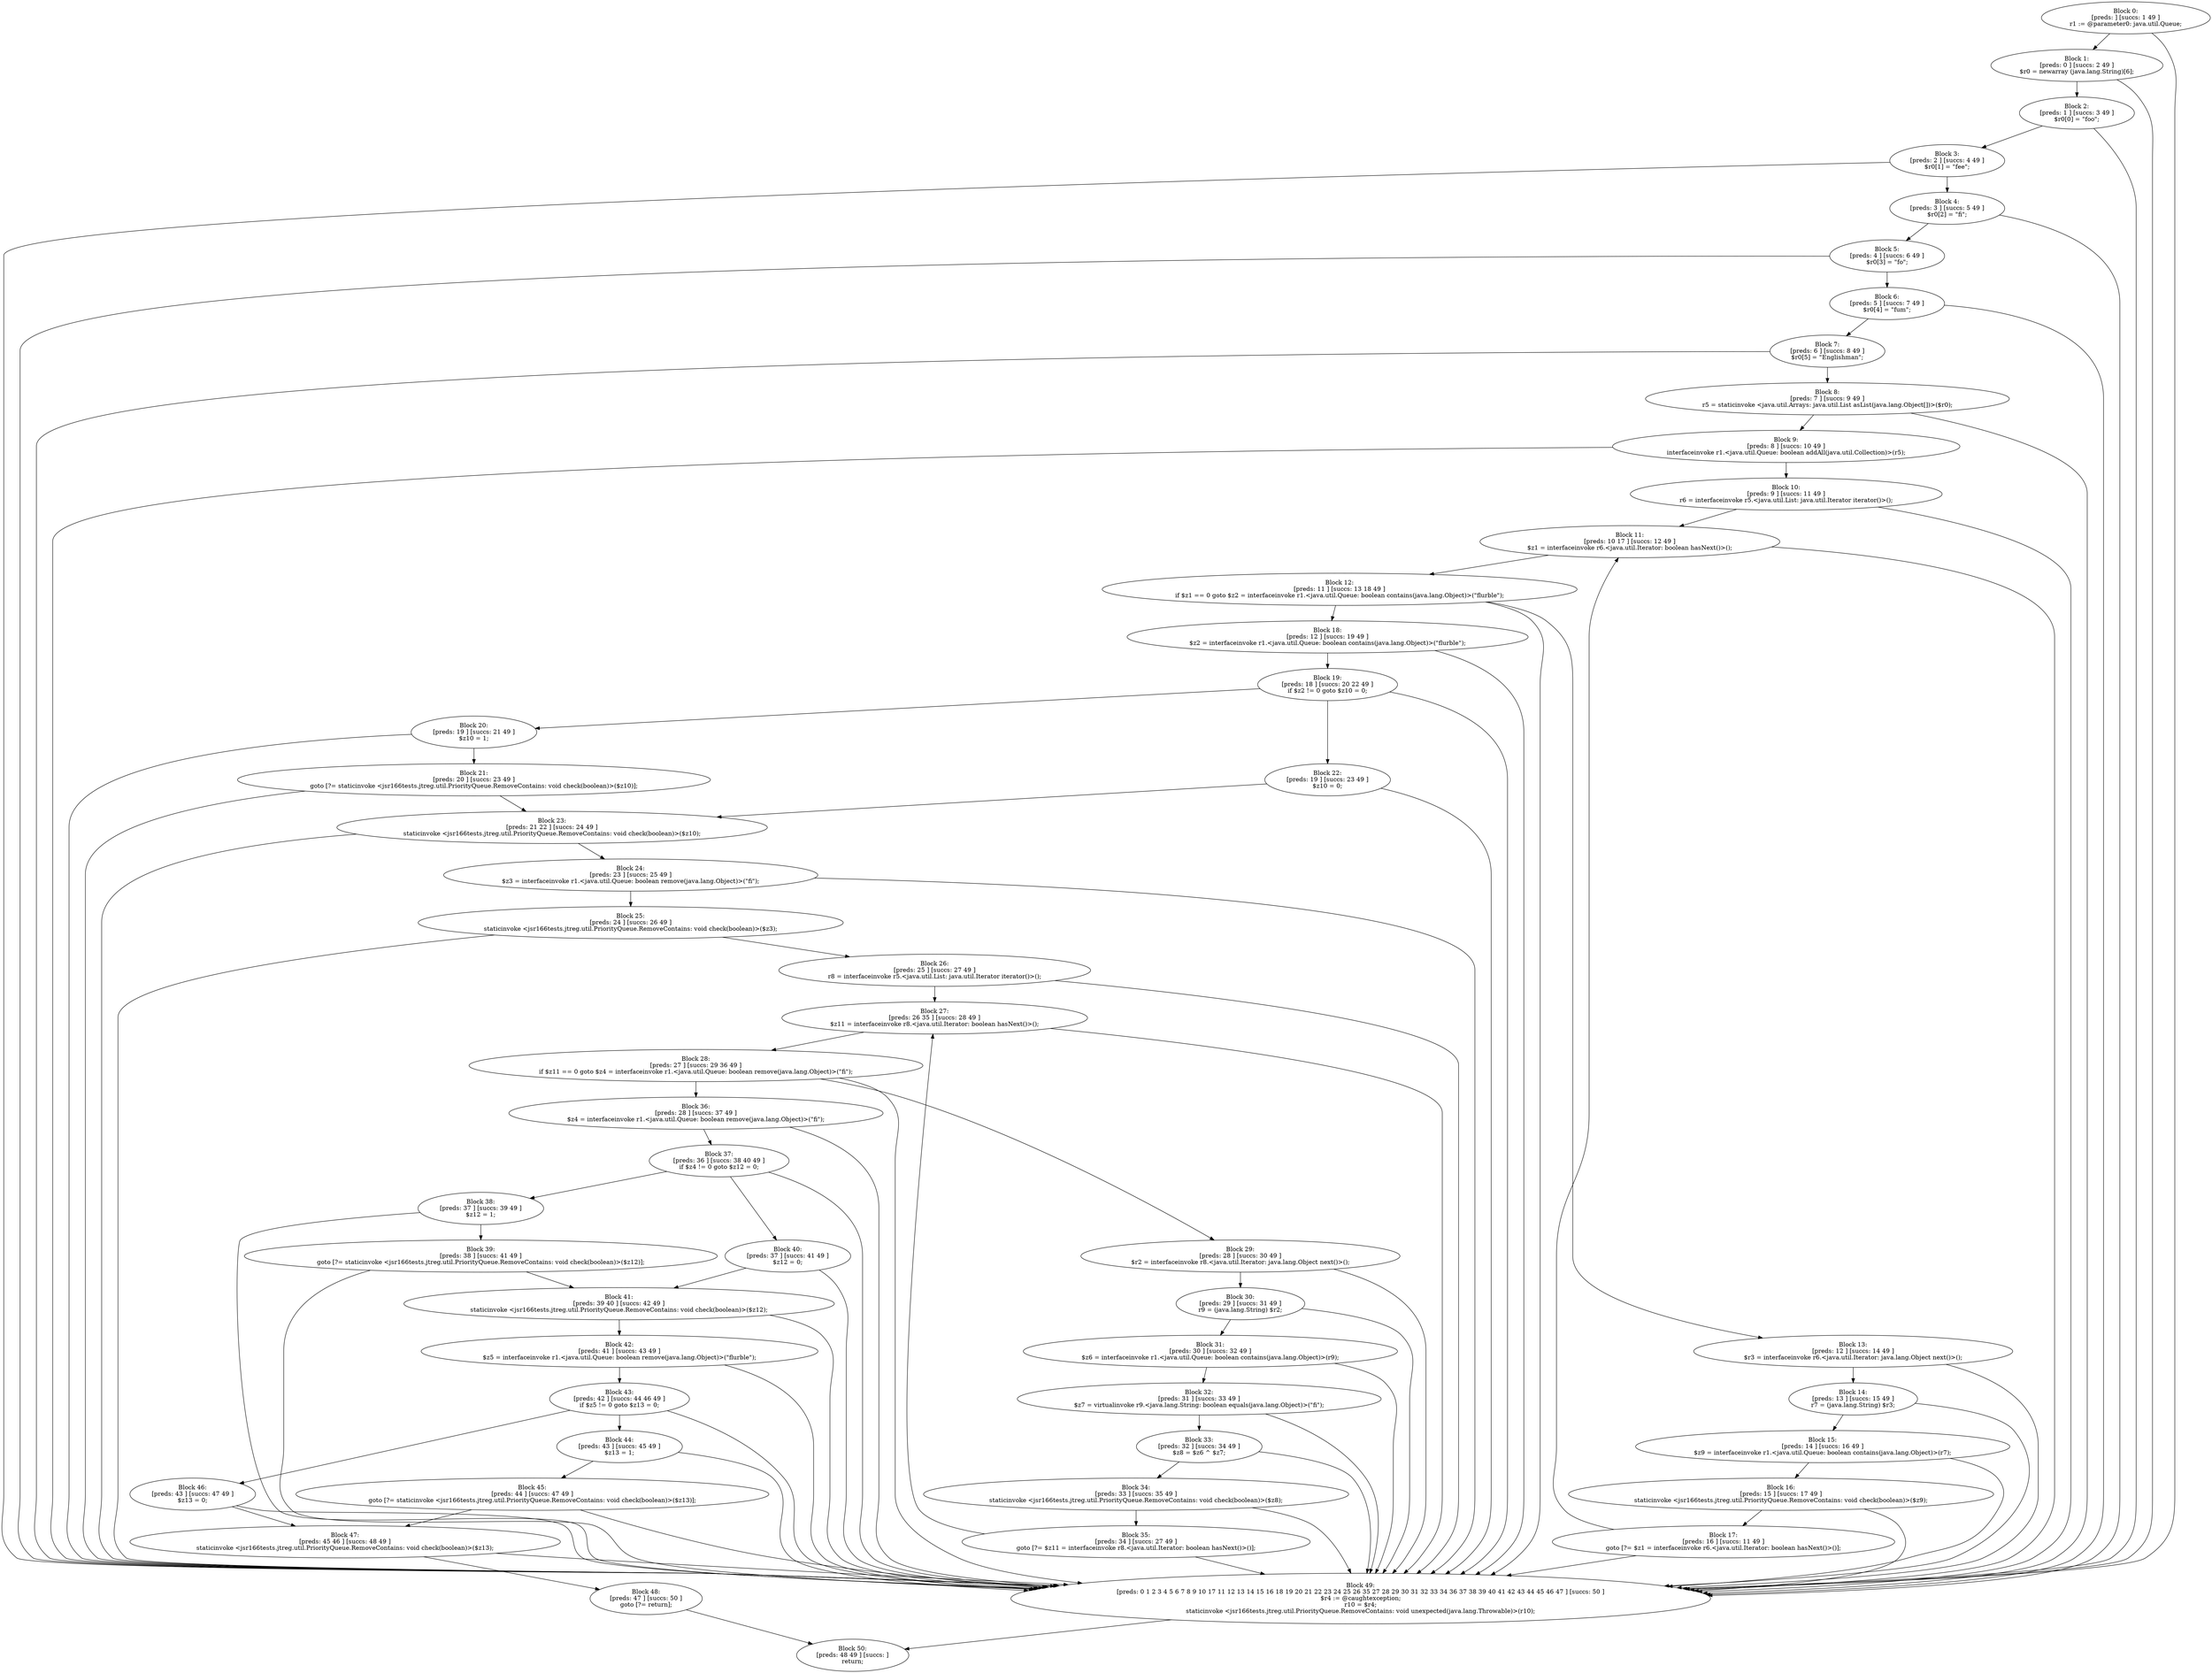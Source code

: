 digraph "unitGraph" {
    "Block 0:
[preds: ] [succs: 1 49 ]
r1 := @parameter0: java.util.Queue;
"
    "Block 1:
[preds: 0 ] [succs: 2 49 ]
$r0 = newarray (java.lang.String)[6];
"
    "Block 2:
[preds: 1 ] [succs: 3 49 ]
$r0[0] = \"foo\";
"
    "Block 3:
[preds: 2 ] [succs: 4 49 ]
$r0[1] = \"fee\";
"
    "Block 4:
[preds: 3 ] [succs: 5 49 ]
$r0[2] = \"fi\";
"
    "Block 5:
[preds: 4 ] [succs: 6 49 ]
$r0[3] = \"fo\";
"
    "Block 6:
[preds: 5 ] [succs: 7 49 ]
$r0[4] = \"fum\";
"
    "Block 7:
[preds: 6 ] [succs: 8 49 ]
$r0[5] = \"Englishman\";
"
    "Block 8:
[preds: 7 ] [succs: 9 49 ]
r5 = staticinvoke <java.util.Arrays: java.util.List asList(java.lang.Object[])>($r0);
"
    "Block 9:
[preds: 8 ] [succs: 10 49 ]
interfaceinvoke r1.<java.util.Queue: boolean addAll(java.util.Collection)>(r5);
"
    "Block 10:
[preds: 9 ] [succs: 11 49 ]
r6 = interfaceinvoke r5.<java.util.List: java.util.Iterator iterator()>();
"
    "Block 11:
[preds: 10 17 ] [succs: 12 49 ]
$z1 = interfaceinvoke r6.<java.util.Iterator: boolean hasNext()>();
"
    "Block 12:
[preds: 11 ] [succs: 13 18 49 ]
if $z1 == 0 goto $z2 = interfaceinvoke r1.<java.util.Queue: boolean contains(java.lang.Object)>(\"flurble\");
"
    "Block 13:
[preds: 12 ] [succs: 14 49 ]
$r3 = interfaceinvoke r6.<java.util.Iterator: java.lang.Object next()>();
"
    "Block 14:
[preds: 13 ] [succs: 15 49 ]
r7 = (java.lang.String) $r3;
"
    "Block 15:
[preds: 14 ] [succs: 16 49 ]
$z9 = interfaceinvoke r1.<java.util.Queue: boolean contains(java.lang.Object)>(r7);
"
    "Block 16:
[preds: 15 ] [succs: 17 49 ]
staticinvoke <jsr166tests.jtreg.util.PriorityQueue.RemoveContains: void check(boolean)>($z9);
"
    "Block 17:
[preds: 16 ] [succs: 11 49 ]
goto [?= $z1 = interfaceinvoke r6.<java.util.Iterator: boolean hasNext()>()];
"
    "Block 18:
[preds: 12 ] [succs: 19 49 ]
$z2 = interfaceinvoke r1.<java.util.Queue: boolean contains(java.lang.Object)>(\"flurble\");
"
    "Block 19:
[preds: 18 ] [succs: 20 22 49 ]
if $z2 != 0 goto $z10 = 0;
"
    "Block 20:
[preds: 19 ] [succs: 21 49 ]
$z10 = 1;
"
    "Block 21:
[preds: 20 ] [succs: 23 49 ]
goto [?= staticinvoke <jsr166tests.jtreg.util.PriorityQueue.RemoveContains: void check(boolean)>($z10)];
"
    "Block 22:
[preds: 19 ] [succs: 23 49 ]
$z10 = 0;
"
    "Block 23:
[preds: 21 22 ] [succs: 24 49 ]
staticinvoke <jsr166tests.jtreg.util.PriorityQueue.RemoveContains: void check(boolean)>($z10);
"
    "Block 24:
[preds: 23 ] [succs: 25 49 ]
$z3 = interfaceinvoke r1.<java.util.Queue: boolean remove(java.lang.Object)>(\"fi\");
"
    "Block 25:
[preds: 24 ] [succs: 26 49 ]
staticinvoke <jsr166tests.jtreg.util.PriorityQueue.RemoveContains: void check(boolean)>($z3);
"
    "Block 26:
[preds: 25 ] [succs: 27 49 ]
r8 = interfaceinvoke r5.<java.util.List: java.util.Iterator iterator()>();
"
    "Block 27:
[preds: 26 35 ] [succs: 28 49 ]
$z11 = interfaceinvoke r8.<java.util.Iterator: boolean hasNext()>();
"
    "Block 28:
[preds: 27 ] [succs: 29 36 49 ]
if $z11 == 0 goto $z4 = interfaceinvoke r1.<java.util.Queue: boolean remove(java.lang.Object)>(\"fi\");
"
    "Block 29:
[preds: 28 ] [succs: 30 49 ]
$r2 = interfaceinvoke r8.<java.util.Iterator: java.lang.Object next()>();
"
    "Block 30:
[preds: 29 ] [succs: 31 49 ]
r9 = (java.lang.String) $r2;
"
    "Block 31:
[preds: 30 ] [succs: 32 49 ]
$z6 = interfaceinvoke r1.<java.util.Queue: boolean contains(java.lang.Object)>(r9);
"
    "Block 32:
[preds: 31 ] [succs: 33 49 ]
$z7 = virtualinvoke r9.<java.lang.String: boolean equals(java.lang.Object)>(\"fi\");
"
    "Block 33:
[preds: 32 ] [succs: 34 49 ]
$z8 = $z6 ^ $z7;
"
    "Block 34:
[preds: 33 ] [succs: 35 49 ]
staticinvoke <jsr166tests.jtreg.util.PriorityQueue.RemoveContains: void check(boolean)>($z8);
"
    "Block 35:
[preds: 34 ] [succs: 27 49 ]
goto [?= $z11 = interfaceinvoke r8.<java.util.Iterator: boolean hasNext()>()];
"
    "Block 36:
[preds: 28 ] [succs: 37 49 ]
$z4 = interfaceinvoke r1.<java.util.Queue: boolean remove(java.lang.Object)>(\"fi\");
"
    "Block 37:
[preds: 36 ] [succs: 38 40 49 ]
if $z4 != 0 goto $z12 = 0;
"
    "Block 38:
[preds: 37 ] [succs: 39 49 ]
$z12 = 1;
"
    "Block 39:
[preds: 38 ] [succs: 41 49 ]
goto [?= staticinvoke <jsr166tests.jtreg.util.PriorityQueue.RemoveContains: void check(boolean)>($z12)];
"
    "Block 40:
[preds: 37 ] [succs: 41 49 ]
$z12 = 0;
"
    "Block 41:
[preds: 39 40 ] [succs: 42 49 ]
staticinvoke <jsr166tests.jtreg.util.PriorityQueue.RemoveContains: void check(boolean)>($z12);
"
    "Block 42:
[preds: 41 ] [succs: 43 49 ]
$z5 = interfaceinvoke r1.<java.util.Queue: boolean remove(java.lang.Object)>(\"flurble\");
"
    "Block 43:
[preds: 42 ] [succs: 44 46 49 ]
if $z5 != 0 goto $z13 = 0;
"
    "Block 44:
[preds: 43 ] [succs: 45 49 ]
$z13 = 1;
"
    "Block 45:
[preds: 44 ] [succs: 47 49 ]
goto [?= staticinvoke <jsr166tests.jtreg.util.PriorityQueue.RemoveContains: void check(boolean)>($z13)];
"
    "Block 46:
[preds: 43 ] [succs: 47 49 ]
$z13 = 0;
"
    "Block 47:
[preds: 45 46 ] [succs: 48 49 ]
staticinvoke <jsr166tests.jtreg.util.PriorityQueue.RemoveContains: void check(boolean)>($z13);
"
    "Block 48:
[preds: 47 ] [succs: 50 ]
goto [?= return];
"
    "Block 49:
[preds: 0 1 2 3 4 5 6 7 8 9 10 17 11 12 13 14 15 16 18 19 20 21 22 23 24 25 26 35 27 28 29 30 31 32 33 34 36 37 38 39 40 41 42 43 44 45 46 47 ] [succs: 50 ]
$r4 := @caughtexception;
r10 = $r4;
staticinvoke <jsr166tests.jtreg.util.PriorityQueue.RemoveContains: void unexpected(java.lang.Throwable)>(r10);
"
    "Block 50:
[preds: 48 49 ] [succs: ]
return;
"
    "Block 0:
[preds: ] [succs: 1 49 ]
r1 := @parameter0: java.util.Queue;
"->"Block 1:
[preds: 0 ] [succs: 2 49 ]
$r0 = newarray (java.lang.String)[6];
";
    "Block 0:
[preds: ] [succs: 1 49 ]
r1 := @parameter0: java.util.Queue;
"->"Block 49:
[preds: 0 1 2 3 4 5 6 7 8 9 10 17 11 12 13 14 15 16 18 19 20 21 22 23 24 25 26 35 27 28 29 30 31 32 33 34 36 37 38 39 40 41 42 43 44 45 46 47 ] [succs: 50 ]
$r4 := @caughtexception;
r10 = $r4;
staticinvoke <jsr166tests.jtreg.util.PriorityQueue.RemoveContains: void unexpected(java.lang.Throwable)>(r10);
";
    "Block 1:
[preds: 0 ] [succs: 2 49 ]
$r0 = newarray (java.lang.String)[6];
"->"Block 2:
[preds: 1 ] [succs: 3 49 ]
$r0[0] = \"foo\";
";
    "Block 1:
[preds: 0 ] [succs: 2 49 ]
$r0 = newarray (java.lang.String)[6];
"->"Block 49:
[preds: 0 1 2 3 4 5 6 7 8 9 10 17 11 12 13 14 15 16 18 19 20 21 22 23 24 25 26 35 27 28 29 30 31 32 33 34 36 37 38 39 40 41 42 43 44 45 46 47 ] [succs: 50 ]
$r4 := @caughtexception;
r10 = $r4;
staticinvoke <jsr166tests.jtreg.util.PriorityQueue.RemoveContains: void unexpected(java.lang.Throwable)>(r10);
";
    "Block 2:
[preds: 1 ] [succs: 3 49 ]
$r0[0] = \"foo\";
"->"Block 3:
[preds: 2 ] [succs: 4 49 ]
$r0[1] = \"fee\";
";
    "Block 2:
[preds: 1 ] [succs: 3 49 ]
$r0[0] = \"foo\";
"->"Block 49:
[preds: 0 1 2 3 4 5 6 7 8 9 10 17 11 12 13 14 15 16 18 19 20 21 22 23 24 25 26 35 27 28 29 30 31 32 33 34 36 37 38 39 40 41 42 43 44 45 46 47 ] [succs: 50 ]
$r4 := @caughtexception;
r10 = $r4;
staticinvoke <jsr166tests.jtreg.util.PriorityQueue.RemoveContains: void unexpected(java.lang.Throwable)>(r10);
";
    "Block 3:
[preds: 2 ] [succs: 4 49 ]
$r0[1] = \"fee\";
"->"Block 4:
[preds: 3 ] [succs: 5 49 ]
$r0[2] = \"fi\";
";
    "Block 3:
[preds: 2 ] [succs: 4 49 ]
$r0[1] = \"fee\";
"->"Block 49:
[preds: 0 1 2 3 4 5 6 7 8 9 10 17 11 12 13 14 15 16 18 19 20 21 22 23 24 25 26 35 27 28 29 30 31 32 33 34 36 37 38 39 40 41 42 43 44 45 46 47 ] [succs: 50 ]
$r4 := @caughtexception;
r10 = $r4;
staticinvoke <jsr166tests.jtreg.util.PriorityQueue.RemoveContains: void unexpected(java.lang.Throwable)>(r10);
";
    "Block 4:
[preds: 3 ] [succs: 5 49 ]
$r0[2] = \"fi\";
"->"Block 5:
[preds: 4 ] [succs: 6 49 ]
$r0[3] = \"fo\";
";
    "Block 4:
[preds: 3 ] [succs: 5 49 ]
$r0[2] = \"fi\";
"->"Block 49:
[preds: 0 1 2 3 4 5 6 7 8 9 10 17 11 12 13 14 15 16 18 19 20 21 22 23 24 25 26 35 27 28 29 30 31 32 33 34 36 37 38 39 40 41 42 43 44 45 46 47 ] [succs: 50 ]
$r4 := @caughtexception;
r10 = $r4;
staticinvoke <jsr166tests.jtreg.util.PriorityQueue.RemoveContains: void unexpected(java.lang.Throwable)>(r10);
";
    "Block 5:
[preds: 4 ] [succs: 6 49 ]
$r0[3] = \"fo\";
"->"Block 6:
[preds: 5 ] [succs: 7 49 ]
$r0[4] = \"fum\";
";
    "Block 5:
[preds: 4 ] [succs: 6 49 ]
$r0[3] = \"fo\";
"->"Block 49:
[preds: 0 1 2 3 4 5 6 7 8 9 10 17 11 12 13 14 15 16 18 19 20 21 22 23 24 25 26 35 27 28 29 30 31 32 33 34 36 37 38 39 40 41 42 43 44 45 46 47 ] [succs: 50 ]
$r4 := @caughtexception;
r10 = $r4;
staticinvoke <jsr166tests.jtreg.util.PriorityQueue.RemoveContains: void unexpected(java.lang.Throwable)>(r10);
";
    "Block 6:
[preds: 5 ] [succs: 7 49 ]
$r0[4] = \"fum\";
"->"Block 7:
[preds: 6 ] [succs: 8 49 ]
$r0[5] = \"Englishman\";
";
    "Block 6:
[preds: 5 ] [succs: 7 49 ]
$r0[4] = \"fum\";
"->"Block 49:
[preds: 0 1 2 3 4 5 6 7 8 9 10 17 11 12 13 14 15 16 18 19 20 21 22 23 24 25 26 35 27 28 29 30 31 32 33 34 36 37 38 39 40 41 42 43 44 45 46 47 ] [succs: 50 ]
$r4 := @caughtexception;
r10 = $r4;
staticinvoke <jsr166tests.jtreg.util.PriorityQueue.RemoveContains: void unexpected(java.lang.Throwable)>(r10);
";
    "Block 7:
[preds: 6 ] [succs: 8 49 ]
$r0[5] = \"Englishman\";
"->"Block 8:
[preds: 7 ] [succs: 9 49 ]
r5 = staticinvoke <java.util.Arrays: java.util.List asList(java.lang.Object[])>($r0);
";
    "Block 7:
[preds: 6 ] [succs: 8 49 ]
$r0[5] = \"Englishman\";
"->"Block 49:
[preds: 0 1 2 3 4 5 6 7 8 9 10 17 11 12 13 14 15 16 18 19 20 21 22 23 24 25 26 35 27 28 29 30 31 32 33 34 36 37 38 39 40 41 42 43 44 45 46 47 ] [succs: 50 ]
$r4 := @caughtexception;
r10 = $r4;
staticinvoke <jsr166tests.jtreg.util.PriorityQueue.RemoveContains: void unexpected(java.lang.Throwable)>(r10);
";
    "Block 8:
[preds: 7 ] [succs: 9 49 ]
r5 = staticinvoke <java.util.Arrays: java.util.List asList(java.lang.Object[])>($r0);
"->"Block 9:
[preds: 8 ] [succs: 10 49 ]
interfaceinvoke r1.<java.util.Queue: boolean addAll(java.util.Collection)>(r5);
";
    "Block 8:
[preds: 7 ] [succs: 9 49 ]
r5 = staticinvoke <java.util.Arrays: java.util.List asList(java.lang.Object[])>($r0);
"->"Block 49:
[preds: 0 1 2 3 4 5 6 7 8 9 10 17 11 12 13 14 15 16 18 19 20 21 22 23 24 25 26 35 27 28 29 30 31 32 33 34 36 37 38 39 40 41 42 43 44 45 46 47 ] [succs: 50 ]
$r4 := @caughtexception;
r10 = $r4;
staticinvoke <jsr166tests.jtreg.util.PriorityQueue.RemoveContains: void unexpected(java.lang.Throwable)>(r10);
";
    "Block 9:
[preds: 8 ] [succs: 10 49 ]
interfaceinvoke r1.<java.util.Queue: boolean addAll(java.util.Collection)>(r5);
"->"Block 10:
[preds: 9 ] [succs: 11 49 ]
r6 = interfaceinvoke r5.<java.util.List: java.util.Iterator iterator()>();
";
    "Block 9:
[preds: 8 ] [succs: 10 49 ]
interfaceinvoke r1.<java.util.Queue: boolean addAll(java.util.Collection)>(r5);
"->"Block 49:
[preds: 0 1 2 3 4 5 6 7 8 9 10 17 11 12 13 14 15 16 18 19 20 21 22 23 24 25 26 35 27 28 29 30 31 32 33 34 36 37 38 39 40 41 42 43 44 45 46 47 ] [succs: 50 ]
$r4 := @caughtexception;
r10 = $r4;
staticinvoke <jsr166tests.jtreg.util.PriorityQueue.RemoveContains: void unexpected(java.lang.Throwable)>(r10);
";
    "Block 10:
[preds: 9 ] [succs: 11 49 ]
r6 = interfaceinvoke r5.<java.util.List: java.util.Iterator iterator()>();
"->"Block 11:
[preds: 10 17 ] [succs: 12 49 ]
$z1 = interfaceinvoke r6.<java.util.Iterator: boolean hasNext()>();
";
    "Block 10:
[preds: 9 ] [succs: 11 49 ]
r6 = interfaceinvoke r5.<java.util.List: java.util.Iterator iterator()>();
"->"Block 49:
[preds: 0 1 2 3 4 5 6 7 8 9 10 17 11 12 13 14 15 16 18 19 20 21 22 23 24 25 26 35 27 28 29 30 31 32 33 34 36 37 38 39 40 41 42 43 44 45 46 47 ] [succs: 50 ]
$r4 := @caughtexception;
r10 = $r4;
staticinvoke <jsr166tests.jtreg.util.PriorityQueue.RemoveContains: void unexpected(java.lang.Throwable)>(r10);
";
    "Block 11:
[preds: 10 17 ] [succs: 12 49 ]
$z1 = interfaceinvoke r6.<java.util.Iterator: boolean hasNext()>();
"->"Block 12:
[preds: 11 ] [succs: 13 18 49 ]
if $z1 == 0 goto $z2 = interfaceinvoke r1.<java.util.Queue: boolean contains(java.lang.Object)>(\"flurble\");
";
    "Block 11:
[preds: 10 17 ] [succs: 12 49 ]
$z1 = interfaceinvoke r6.<java.util.Iterator: boolean hasNext()>();
"->"Block 49:
[preds: 0 1 2 3 4 5 6 7 8 9 10 17 11 12 13 14 15 16 18 19 20 21 22 23 24 25 26 35 27 28 29 30 31 32 33 34 36 37 38 39 40 41 42 43 44 45 46 47 ] [succs: 50 ]
$r4 := @caughtexception;
r10 = $r4;
staticinvoke <jsr166tests.jtreg.util.PriorityQueue.RemoveContains: void unexpected(java.lang.Throwable)>(r10);
";
    "Block 12:
[preds: 11 ] [succs: 13 18 49 ]
if $z1 == 0 goto $z2 = interfaceinvoke r1.<java.util.Queue: boolean contains(java.lang.Object)>(\"flurble\");
"->"Block 13:
[preds: 12 ] [succs: 14 49 ]
$r3 = interfaceinvoke r6.<java.util.Iterator: java.lang.Object next()>();
";
    "Block 12:
[preds: 11 ] [succs: 13 18 49 ]
if $z1 == 0 goto $z2 = interfaceinvoke r1.<java.util.Queue: boolean contains(java.lang.Object)>(\"flurble\");
"->"Block 18:
[preds: 12 ] [succs: 19 49 ]
$z2 = interfaceinvoke r1.<java.util.Queue: boolean contains(java.lang.Object)>(\"flurble\");
";
    "Block 12:
[preds: 11 ] [succs: 13 18 49 ]
if $z1 == 0 goto $z2 = interfaceinvoke r1.<java.util.Queue: boolean contains(java.lang.Object)>(\"flurble\");
"->"Block 49:
[preds: 0 1 2 3 4 5 6 7 8 9 10 17 11 12 13 14 15 16 18 19 20 21 22 23 24 25 26 35 27 28 29 30 31 32 33 34 36 37 38 39 40 41 42 43 44 45 46 47 ] [succs: 50 ]
$r4 := @caughtexception;
r10 = $r4;
staticinvoke <jsr166tests.jtreg.util.PriorityQueue.RemoveContains: void unexpected(java.lang.Throwable)>(r10);
";
    "Block 13:
[preds: 12 ] [succs: 14 49 ]
$r3 = interfaceinvoke r6.<java.util.Iterator: java.lang.Object next()>();
"->"Block 14:
[preds: 13 ] [succs: 15 49 ]
r7 = (java.lang.String) $r3;
";
    "Block 13:
[preds: 12 ] [succs: 14 49 ]
$r3 = interfaceinvoke r6.<java.util.Iterator: java.lang.Object next()>();
"->"Block 49:
[preds: 0 1 2 3 4 5 6 7 8 9 10 17 11 12 13 14 15 16 18 19 20 21 22 23 24 25 26 35 27 28 29 30 31 32 33 34 36 37 38 39 40 41 42 43 44 45 46 47 ] [succs: 50 ]
$r4 := @caughtexception;
r10 = $r4;
staticinvoke <jsr166tests.jtreg.util.PriorityQueue.RemoveContains: void unexpected(java.lang.Throwable)>(r10);
";
    "Block 14:
[preds: 13 ] [succs: 15 49 ]
r7 = (java.lang.String) $r3;
"->"Block 15:
[preds: 14 ] [succs: 16 49 ]
$z9 = interfaceinvoke r1.<java.util.Queue: boolean contains(java.lang.Object)>(r7);
";
    "Block 14:
[preds: 13 ] [succs: 15 49 ]
r7 = (java.lang.String) $r3;
"->"Block 49:
[preds: 0 1 2 3 4 5 6 7 8 9 10 17 11 12 13 14 15 16 18 19 20 21 22 23 24 25 26 35 27 28 29 30 31 32 33 34 36 37 38 39 40 41 42 43 44 45 46 47 ] [succs: 50 ]
$r4 := @caughtexception;
r10 = $r4;
staticinvoke <jsr166tests.jtreg.util.PriorityQueue.RemoveContains: void unexpected(java.lang.Throwable)>(r10);
";
    "Block 15:
[preds: 14 ] [succs: 16 49 ]
$z9 = interfaceinvoke r1.<java.util.Queue: boolean contains(java.lang.Object)>(r7);
"->"Block 16:
[preds: 15 ] [succs: 17 49 ]
staticinvoke <jsr166tests.jtreg.util.PriorityQueue.RemoveContains: void check(boolean)>($z9);
";
    "Block 15:
[preds: 14 ] [succs: 16 49 ]
$z9 = interfaceinvoke r1.<java.util.Queue: boolean contains(java.lang.Object)>(r7);
"->"Block 49:
[preds: 0 1 2 3 4 5 6 7 8 9 10 17 11 12 13 14 15 16 18 19 20 21 22 23 24 25 26 35 27 28 29 30 31 32 33 34 36 37 38 39 40 41 42 43 44 45 46 47 ] [succs: 50 ]
$r4 := @caughtexception;
r10 = $r4;
staticinvoke <jsr166tests.jtreg.util.PriorityQueue.RemoveContains: void unexpected(java.lang.Throwable)>(r10);
";
    "Block 16:
[preds: 15 ] [succs: 17 49 ]
staticinvoke <jsr166tests.jtreg.util.PriorityQueue.RemoveContains: void check(boolean)>($z9);
"->"Block 17:
[preds: 16 ] [succs: 11 49 ]
goto [?= $z1 = interfaceinvoke r6.<java.util.Iterator: boolean hasNext()>()];
";
    "Block 16:
[preds: 15 ] [succs: 17 49 ]
staticinvoke <jsr166tests.jtreg.util.PriorityQueue.RemoveContains: void check(boolean)>($z9);
"->"Block 49:
[preds: 0 1 2 3 4 5 6 7 8 9 10 17 11 12 13 14 15 16 18 19 20 21 22 23 24 25 26 35 27 28 29 30 31 32 33 34 36 37 38 39 40 41 42 43 44 45 46 47 ] [succs: 50 ]
$r4 := @caughtexception;
r10 = $r4;
staticinvoke <jsr166tests.jtreg.util.PriorityQueue.RemoveContains: void unexpected(java.lang.Throwable)>(r10);
";
    "Block 17:
[preds: 16 ] [succs: 11 49 ]
goto [?= $z1 = interfaceinvoke r6.<java.util.Iterator: boolean hasNext()>()];
"->"Block 11:
[preds: 10 17 ] [succs: 12 49 ]
$z1 = interfaceinvoke r6.<java.util.Iterator: boolean hasNext()>();
";
    "Block 17:
[preds: 16 ] [succs: 11 49 ]
goto [?= $z1 = interfaceinvoke r6.<java.util.Iterator: boolean hasNext()>()];
"->"Block 49:
[preds: 0 1 2 3 4 5 6 7 8 9 10 17 11 12 13 14 15 16 18 19 20 21 22 23 24 25 26 35 27 28 29 30 31 32 33 34 36 37 38 39 40 41 42 43 44 45 46 47 ] [succs: 50 ]
$r4 := @caughtexception;
r10 = $r4;
staticinvoke <jsr166tests.jtreg.util.PriorityQueue.RemoveContains: void unexpected(java.lang.Throwable)>(r10);
";
    "Block 18:
[preds: 12 ] [succs: 19 49 ]
$z2 = interfaceinvoke r1.<java.util.Queue: boolean contains(java.lang.Object)>(\"flurble\");
"->"Block 19:
[preds: 18 ] [succs: 20 22 49 ]
if $z2 != 0 goto $z10 = 0;
";
    "Block 18:
[preds: 12 ] [succs: 19 49 ]
$z2 = interfaceinvoke r1.<java.util.Queue: boolean contains(java.lang.Object)>(\"flurble\");
"->"Block 49:
[preds: 0 1 2 3 4 5 6 7 8 9 10 17 11 12 13 14 15 16 18 19 20 21 22 23 24 25 26 35 27 28 29 30 31 32 33 34 36 37 38 39 40 41 42 43 44 45 46 47 ] [succs: 50 ]
$r4 := @caughtexception;
r10 = $r4;
staticinvoke <jsr166tests.jtreg.util.PriorityQueue.RemoveContains: void unexpected(java.lang.Throwable)>(r10);
";
    "Block 19:
[preds: 18 ] [succs: 20 22 49 ]
if $z2 != 0 goto $z10 = 0;
"->"Block 20:
[preds: 19 ] [succs: 21 49 ]
$z10 = 1;
";
    "Block 19:
[preds: 18 ] [succs: 20 22 49 ]
if $z2 != 0 goto $z10 = 0;
"->"Block 22:
[preds: 19 ] [succs: 23 49 ]
$z10 = 0;
";
    "Block 19:
[preds: 18 ] [succs: 20 22 49 ]
if $z2 != 0 goto $z10 = 0;
"->"Block 49:
[preds: 0 1 2 3 4 5 6 7 8 9 10 17 11 12 13 14 15 16 18 19 20 21 22 23 24 25 26 35 27 28 29 30 31 32 33 34 36 37 38 39 40 41 42 43 44 45 46 47 ] [succs: 50 ]
$r4 := @caughtexception;
r10 = $r4;
staticinvoke <jsr166tests.jtreg.util.PriorityQueue.RemoveContains: void unexpected(java.lang.Throwable)>(r10);
";
    "Block 20:
[preds: 19 ] [succs: 21 49 ]
$z10 = 1;
"->"Block 21:
[preds: 20 ] [succs: 23 49 ]
goto [?= staticinvoke <jsr166tests.jtreg.util.PriorityQueue.RemoveContains: void check(boolean)>($z10)];
";
    "Block 20:
[preds: 19 ] [succs: 21 49 ]
$z10 = 1;
"->"Block 49:
[preds: 0 1 2 3 4 5 6 7 8 9 10 17 11 12 13 14 15 16 18 19 20 21 22 23 24 25 26 35 27 28 29 30 31 32 33 34 36 37 38 39 40 41 42 43 44 45 46 47 ] [succs: 50 ]
$r4 := @caughtexception;
r10 = $r4;
staticinvoke <jsr166tests.jtreg.util.PriorityQueue.RemoveContains: void unexpected(java.lang.Throwable)>(r10);
";
    "Block 21:
[preds: 20 ] [succs: 23 49 ]
goto [?= staticinvoke <jsr166tests.jtreg.util.PriorityQueue.RemoveContains: void check(boolean)>($z10)];
"->"Block 23:
[preds: 21 22 ] [succs: 24 49 ]
staticinvoke <jsr166tests.jtreg.util.PriorityQueue.RemoveContains: void check(boolean)>($z10);
";
    "Block 21:
[preds: 20 ] [succs: 23 49 ]
goto [?= staticinvoke <jsr166tests.jtreg.util.PriorityQueue.RemoveContains: void check(boolean)>($z10)];
"->"Block 49:
[preds: 0 1 2 3 4 5 6 7 8 9 10 17 11 12 13 14 15 16 18 19 20 21 22 23 24 25 26 35 27 28 29 30 31 32 33 34 36 37 38 39 40 41 42 43 44 45 46 47 ] [succs: 50 ]
$r4 := @caughtexception;
r10 = $r4;
staticinvoke <jsr166tests.jtreg.util.PriorityQueue.RemoveContains: void unexpected(java.lang.Throwable)>(r10);
";
    "Block 22:
[preds: 19 ] [succs: 23 49 ]
$z10 = 0;
"->"Block 23:
[preds: 21 22 ] [succs: 24 49 ]
staticinvoke <jsr166tests.jtreg.util.PriorityQueue.RemoveContains: void check(boolean)>($z10);
";
    "Block 22:
[preds: 19 ] [succs: 23 49 ]
$z10 = 0;
"->"Block 49:
[preds: 0 1 2 3 4 5 6 7 8 9 10 17 11 12 13 14 15 16 18 19 20 21 22 23 24 25 26 35 27 28 29 30 31 32 33 34 36 37 38 39 40 41 42 43 44 45 46 47 ] [succs: 50 ]
$r4 := @caughtexception;
r10 = $r4;
staticinvoke <jsr166tests.jtreg.util.PriorityQueue.RemoveContains: void unexpected(java.lang.Throwable)>(r10);
";
    "Block 23:
[preds: 21 22 ] [succs: 24 49 ]
staticinvoke <jsr166tests.jtreg.util.PriorityQueue.RemoveContains: void check(boolean)>($z10);
"->"Block 24:
[preds: 23 ] [succs: 25 49 ]
$z3 = interfaceinvoke r1.<java.util.Queue: boolean remove(java.lang.Object)>(\"fi\");
";
    "Block 23:
[preds: 21 22 ] [succs: 24 49 ]
staticinvoke <jsr166tests.jtreg.util.PriorityQueue.RemoveContains: void check(boolean)>($z10);
"->"Block 49:
[preds: 0 1 2 3 4 5 6 7 8 9 10 17 11 12 13 14 15 16 18 19 20 21 22 23 24 25 26 35 27 28 29 30 31 32 33 34 36 37 38 39 40 41 42 43 44 45 46 47 ] [succs: 50 ]
$r4 := @caughtexception;
r10 = $r4;
staticinvoke <jsr166tests.jtreg.util.PriorityQueue.RemoveContains: void unexpected(java.lang.Throwable)>(r10);
";
    "Block 24:
[preds: 23 ] [succs: 25 49 ]
$z3 = interfaceinvoke r1.<java.util.Queue: boolean remove(java.lang.Object)>(\"fi\");
"->"Block 25:
[preds: 24 ] [succs: 26 49 ]
staticinvoke <jsr166tests.jtreg.util.PriorityQueue.RemoveContains: void check(boolean)>($z3);
";
    "Block 24:
[preds: 23 ] [succs: 25 49 ]
$z3 = interfaceinvoke r1.<java.util.Queue: boolean remove(java.lang.Object)>(\"fi\");
"->"Block 49:
[preds: 0 1 2 3 4 5 6 7 8 9 10 17 11 12 13 14 15 16 18 19 20 21 22 23 24 25 26 35 27 28 29 30 31 32 33 34 36 37 38 39 40 41 42 43 44 45 46 47 ] [succs: 50 ]
$r4 := @caughtexception;
r10 = $r4;
staticinvoke <jsr166tests.jtreg.util.PriorityQueue.RemoveContains: void unexpected(java.lang.Throwable)>(r10);
";
    "Block 25:
[preds: 24 ] [succs: 26 49 ]
staticinvoke <jsr166tests.jtreg.util.PriorityQueue.RemoveContains: void check(boolean)>($z3);
"->"Block 26:
[preds: 25 ] [succs: 27 49 ]
r8 = interfaceinvoke r5.<java.util.List: java.util.Iterator iterator()>();
";
    "Block 25:
[preds: 24 ] [succs: 26 49 ]
staticinvoke <jsr166tests.jtreg.util.PriorityQueue.RemoveContains: void check(boolean)>($z3);
"->"Block 49:
[preds: 0 1 2 3 4 5 6 7 8 9 10 17 11 12 13 14 15 16 18 19 20 21 22 23 24 25 26 35 27 28 29 30 31 32 33 34 36 37 38 39 40 41 42 43 44 45 46 47 ] [succs: 50 ]
$r4 := @caughtexception;
r10 = $r4;
staticinvoke <jsr166tests.jtreg.util.PriorityQueue.RemoveContains: void unexpected(java.lang.Throwable)>(r10);
";
    "Block 26:
[preds: 25 ] [succs: 27 49 ]
r8 = interfaceinvoke r5.<java.util.List: java.util.Iterator iterator()>();
"->"Block 27:
[preds: 26 35 ] [succs: 28 49 ]
$z11 = interfaceinvoke r8.<java.util.Iterator: boolean hasNext()>();
";
    "Block 26:
[preds: 25 ] [succs: 27 49 ]
r8 = interfaceinvoke r5.<java.util.List: java.util.Iterator iterator()>();
"->"Block 49:
[preds: 0 1 2 3 4 5 6 7 8 9 10 17 11 12 13 14 15 16 18 19 20 21 22 23 24 25 26 35 27 28 29 30 31 32 33 34 36 37 38 39 40 41 42 43 44 45 46 47 ] [succs: 50 ]
$r4 := @caughtexception;
r10 = $r4;
staticinvoke <jsr166tests.jtreg.util.PriorityQueue.RemoveContains: void unexpected(java.lang.Throwable)>(r10);
";
    "Block 27:
[preds: 26 35 ] [succs: 28 49 ]
$z11 = interfaceinvoke r8.<java.util.Iterator: boolean hasNext()>();
"->"Block 28:
[preds: 27 ] [succs: 29 36 49 ]
if $z11 == 0 goto $z4 = interfaceinvoke r1.<java.util.Queue: boolean remove(java.lang.Object)>(\"fi\");
";
    "Block 27:
[preds: 26 35 ] [succs: 28 49 ]
$z11 = interfaceinvoke r8.<java.util.Iterator: boolean hasNext()>();
"->"Block 49:
[preds: 0 1 2 3 4 5 6 7 8 9 10 17 11 12 13 14 15 16 18 19 20 21 22 23 24 25 26 35 27 28 29 30 31 32 33 34 36 37 38 39 40 41 42 43 44 45 46 47 ] [succs: 50 ]
$r4 := @caughtexception;
r10 = $r4;
staticinvoke <jsr166tests.jtreg.util.PriorityQueue.RemoveContains: void unexpected(java.lang.Throwable)>(r10);
";
    "Block 28:
[preds: 27 ] [succs: 29 36 49 ]
if $z11 == 0 goto $z4 = interfaceinvoke r1.<java.util.Queue: boolean remove(java.lang.Object)>(\"fi\");
"->"Block 29:
[preds: 28 ] [succs: 30 49 ]
$r2 = interfaceinvoke r8.<java.util.Iterator: java.lang.Object next()>();
";
    "Block 28:
[preds: 27 ] [succs: 29 36 49 ]
if $z11 == 0 goto $z4 = interfaceinvoke r1.<java.util.Queue: boolean remove(java.lang.Object)>(\"fi\");
"->"Block 36:
[preds: 28 ] [succs: 37 49 ]
$z4 = interfaceinvoke r1.<java.util.Queue: boolean remove(java.lang.Object)>(\"fi\");
";
    "Block 28:
[preds: 27 ] [succs: 29 36 49 ]
if $z11 == 0 goto $z4 = interfaceinvoke r1.<java.util.Queue: boolean remove(java.lang.Object)>(\"fi\");
"->"Block 49:
[preds: 0 1 2 3 4 5 6 7 8 9 10 17 11 12 13 14 15 16 18 19 20 21 22 23 24 25 26 35 27 28 29 30 31 32 33 34 36 37 38 39 40 41 42 43 44 45 46 47 ] [succs: 50 ]
$r4 := @caughtexception;
r10 = $r4;
staticinvoke <jsr166tests.jtreg.util.PriorityQueue.RemoveContains: void unexpected(java.lang.Throwable)>(r10);
";
    "Block 29:
[preds: 28 ] [succs: 30 49 ]
$r2 = interfaceinvoke r8.<java.util.Iterator: java.lang.Object next()>();
"->"Block 30:
[preds: 29 ] [succs: 31 49 ]
r9 = (java.lang.String) $r2;
";
    "Block 29:
[preds: 28 ] [succs: 30 49 ]
$r2 = interfaceinvoke r8.<java.util.Iterator: java.lang.Object next()>();
"->"Block 49:
[preds: 0 1 2 3 4 5 6 7 8 9 10 17 11 12 13 14 15 16 18 19 20 21 22 23 24 25 26 35 27 28 29 30 31 32 33 34 36 37 38 39 40 41 42 43 44 45 46 47 ] [succs: 50 ]
$r4 := @caughtexception;
r10 = $r4;
staticinvoke <jsr166tests.jtreg.util.PriorityQueue.RemoveContains: void unexpected(java.lang.Throwable)>(r10);
";
    "Block 30:
[preds: 29 ] [succs: 31 49 ]
r9 = (java.lang.String) $r2;
"->"Block 31:
[preds: 30 ] [succs: 32 49 ]
$z6 = interfaceinvoke r1.<java.util.Queue: boolean contains(java.lang.Object)>(r9);
";
    "Block 30:
[preds: 29 ] [succs: 31 49 ]
r9 = (java.lang.String) $r2;
"->"Block 49:
[preds: 0 1 2 3 4 5 6 7 8 9 10 17 11 12 13 14 15 16 18 19 20 21 22 23 24 25 26 35 27 28 29 30 31 32 33 34 36 37 38 39 40 41 42 43 44 45 46 47 ] [succs: 50 ]
$r4 := @caughtexception;
r10 = $r4;
staticinvoke <jsr166tests.jtreg.util.PriorityQueue.RemoveContains: void unexpected(java.lang.Throwable)>(r10);
";
    "Block 31:
[preds: 30 ] [succs: 32 49 ]
$z6 = interfaceinvoke r1.<java.util.Queue: boolean contains(java.lang.Object)>(r9);
"->"Block 32:
[preds: 31 ] [succs: 33 49 ]
$z7 = virtualinvoke r9.<java.lang.String: boolean equals(java.lang.Object)>(\"fi\");
";
    "Block 31:
[preds: 30 ] [succs: 32 49 ]
$z6 = interfaceinvoke r1.<java.util.Queue: boolean contains(java.lang.Object)>(r9);
"->"Block 49:
[preds: 0 1 2 3 4 5 6 7 8 9 10 17 11 12 13 14 15 16 18 19 20 21 22 23 24 25 26 35 27 28 29 30 31 32 33 34 36 37 38 39 40 41 42 43 44 45 46 47 ] [succs: 50 ]
$r4 := @caughtexception;
r10 = $r4;
staticinvoke <jsr166tests.jtreg.util.PriorityQueue.RemoveContains: void unexpected(java.lang.Throwable)>(r10);
";
    "Block 32:
[preds: 31 ] [succs: 33 49 ]
$z7 = virtualinvoke r9.<java.lang.String: boolean equals(java.lang.Object)>(\"fi\");
"->"Block 33:
[preds: 32 ] [succs: 34 49 ]
$z8 = $z6 ^ $z7;
";
    "Block 32:
[preds: 31 ] [succs: 33 49 ]
$z7 = virtualinvoke r9.<java.lang.String: boolean equals(java.lang.Object)>(\"fi\");
"->"Block 49:
[preds: 0 1 2 3 4 5 6 7 8 9 10 17 11 12 13 14 15 16 18 19 20 21 22 23 24 25 26 35 27 28 29 30 31 32 33 34 36 37 38 39 40 41 42 43 44 45 46 47 ] [succs: 50 ]
$r4 := @caughtexception;
r10 = $r4;
staticinvoke <jsr166tests.jtreg.util.PriorityQueue.RemoveContains: void unexpected(java.lang.Throwable)>(r10);
";
    "Block 33:
[preds: 32 ] [succs: 34 49 ]
$z8 = $z6 ^ $z7;
"->"Block 34:
[preds: 33 ] [succs: 35 49 ]
staticinvoke <jsr166tests.jtreg.util.PriorityQueue.RemoveContains: void check(boolean)>($z8);
";
    "Block 33:
[preds: 32 ] [succs: 34 49 ]
$z8 = $z6 ^ $z7;
"->"Block 49:
[preds: 0 1 2 3 4 5 6 7 8 9 10 17 11 12 13 14 15 16 18 19 20 21 22 23 24 25 26 35 27 28 29 30 31 32 33 34 36 37 38 39 40 41 42 43 44 45 46 47 ] [succs: 50 ]
$r4 := @caughtexception;
r10 = $r4;
staticinvoke <jsr166tests.jtreg.util.PriorityQueue.RemoveContains: void unexpected(java.lang.Throwable)>(r10);
";
    "Block 34:
[preds: 33 ] [succs: 35 49 ]
staticinvoke <jsr166tests.jtreg.util.PriorityQueue.RemoveContains: void check(boolean)>($z8);
"->"Block 35:
[preds: 34 ] [succs: 27 49 ]
goto [?= $z11 = interfaceinvoke r8.<java.util.Iterator: boolean hasNext()>()];
";
    "Block 34:
[preds: 33 ] [succs: 35 49 ]
staticinvoke <jsr166tests.jtreg.util.PriorityQueue.RemoveContains: void check(boolean)>($z8);
"->"Block 49:
[preds: 0 1 2 3 4 5 6 7 8 9 10 17 11 12 13 14 15 16 18 19 20 21 22 23 24 25 26 35 27 28 29 30 31 32 33 34 36 37 38 39 40 41 42 43 44 45 46 47 ] [succs: 50 ]
$r4 := @caughtexception;
r10 = $r4;
staticinvoke <jsr166tests.jtreg.util.PriorityQueue.RemoveContains: void unexpected(java.lang.Throwable)>(r10);
";
    "Block 35:
[preds: 34 ] [succs: 27 49 ]
goto [?= $z11 = interfaceinvoke r8.<java.util.Iterator: boolean hasNext()>()];
"->"Block 27:
[preds: 26 35 ] [succs: 28 49 ]
$z11 = interfaceinvoke r8.<java.util.Iterator: boolean hasNext()>();
";
    "Block 35:
[preds: 34 ] [succs: 27 49 ]
goto [?= $z11 = interfaceinvoke r8.<java.util.Iterator: boolean hasNext()>()];
"->"Block 49:
[preds: 0 1 2 3 4 5 6 7 8 9 10 17 11 12 13 14 15 16 18 19 20 21 22 23 24 25 26 35 27 28 29 30 31 32 33 34 36 37 38 39 40 41 42 43 44 45 46 47 ] [succs: 50 ]
$r4 := @caughtexception;
r10 = $r4;
staticinvoke <jsr166tests.jtreg.util.PriorityQueue.RemoveContains: void unexpected(java.lang.Throwable)>(r10);
";
    "Block 36:
[preds: 28 ] [succs: 37 49 ]
$z4 = interfaceinvoke r1.<java.util.Queue: boolean remove(java.lang.Object)>(\"fi\");
"->"Block 37:
[preds: 36 ] [succs: 38 40 49 ]
if $z4 != 0 goto $z12 = 0;
";
    "Block 36:
[preds: 28 ] [succs: 37 49 ]
$z4 = interfaceinvoke r1.<java.util.Queue: boolean remove(java.lang.Object)>(\"fi\");
"->"Block 49:
[preds: 0 1 2 3 4 5 6 7 8 9 10 17 11 12 13 14 15 16 18 19 20 21 22 23 24 25 26 35 27 28 29 30 31 32 33 34 36 37 38 39 40 41 42 43 44 45 46 47 ] [succs: 50 ]
$r4 := @caughtexception;
r10 = $r4;
staticinvoke <jsr166tests.jtreg.util.PriorityQueue.RemoveContains: void unexpected(java.lang.Throwable)>(r10);
";
    "Block 37:
[preds: 36 ] [succs: 38 40 49 ]
if $z4 != 0 goto $z12 = 0;
"->"Block 38:
[preds: 37 ] [succs: 39 49 ]
$z12 = 1;
";
    "Block 37:
[preds: 36 ] [succs: 38 40 49 ]
if $z4 != 0 goto $z12 = 0;
"->"Block 40:
[preds: 37 ] [succs: 41 49 ]
$z12 = 0;
";
    "Block 37:
[preds: 36 ] [succs: 38 40 49 ]
if $z4 != 0 goto $z12 = 0;
"->"Block 49:
[preds: 0 1 2 3 4 5 6 7 8 9 10 17 11 12 13 14 15 16 18 19 20 21 22 23 24 25 26 35 27 28 29 30 31 32 33 34 36 37 38 39 40 41 42 43 44 45 46 47 ] [succs: 50 ]
$r4 := @caughtexception;
r10 = $r4;
staticinvoke <jsr166tests.jtreg.util.PriorityQueue.RemoveContains: void unexpected(java.lang.Throwable)>(r10);
";
    "Block 38:
[preds: 37 ] [succs: 39 49 ]
$z12 = 1;
"->"Block 39:
[preds: 38 ] [succs: 41 49 ]
goto [?= staticinvoke <jsr166tests.jtreg.util.PriorityQueue.RemoveContains: void check(boolean)>($z12)];
";
    "Block 38:
[preds: 37 ] [succs: 39 49 ]
$z12 = 1;
"->"Block 49:
[preds: 0 1 2 3 4 5 6 7 8 9 10 17 11 12 13 14 15 16 18 19 20 21 22 23 24 25 26 35 27 28 29 30 31 32 33 34 36 37 38 39 40 41 42 43 44 45 46 47 ] [succs: 50 ]
$r4 := @caughtexception;
r10 = $r4;
staticinvoke <jsr166tests.jtreg.util.PriorityQueue.RemoveContains: void unexpected(java.lang.Throwable)>(r10);
";
    "Block 39:
[preds: 38 ] [succs: 41 49 ]
goto [?= staticinvoke <jsr166tests.jtreg.util.PriorityQueue.RemoveContains: void check(boolean)>($z12)];
"->"Block 41:
[preds: 39 40 ] [succs: 42 49 ]
staticinvoke <jsr166tests.jtreg.util.PriorityQueue.RemoveContains: void check(boolean)>($z12);
";
    "Block 39:
[preds: 38 ] [succs: 41 49 ]
goto [?= staticinvoke <jsr166tests.jtreg.util.PriorityQueue.RemoveContains: void check(boolean)>($z12)];
"->"Block 49:
[preds: 0 1 2 3 4 5 6 7 8 9 10 17 11 12 13 14 15 16 18 19 20 21 22 23 24 25 26 35 27 28 29 30 31 32 33 34 36 37 38 39 40 41 42 43 44 45 46 47 ] [succs: 50 ]
$r4 := @caughtexception;
r10 = $r4;
staticinvoke <jsr166tests.jtreg.util.PriorityQueue.RemoveContains: void unexpected(java.lang.Throwable)>(r10);
";
    "Block 40:
[preds: 37 ] [succs: 41 49 ]
$z12 = 0;
"->"Block 41:
[preds: 39 40 ] [succs: 42 49 ]
staticinvoke <jsr166tests.jtreg.util.PriorityQueue.RemoveContains: void check(boolean)>($z12);
";
    "Block 40:
[preds: 37 ] [succs: 41 49 ]
$z12 = 0;
"->"Block 49:
[preds: 0 1 2 3 4 5 6 7 8 9 10 17 11 12 13 14 15 16 18 19 20 21 22 23 24 25 26 35 27 28 29 30 31 32 33 34 36 37 38 39 40 41 42 43 44 45 46 47 ] [succs: 50 ]
$r4 := @caughtexception;
r10 = $r4;
staticinvoke <jsr166tests.jtreg.util.PriorityQueue.RemoveContains: void unexpected(java.lang.Throwable)>(r10);
";
    "Block 41:
[preds: 39 40 ] [succs: 42 49 ]
staticinvoke <jsr166tests.jtreg.util.PriorityQueue.RemoveContains: void check(boolean)>($z12);
"->"Block 42:
[preds: 41 ] [succs: 43 49 ]
$z5 = interfaceinvoke r1.<java.util.Queue: boolean remove(java.lang.Object)>(\"flurble\");
";
    "Block 41:
[preds: 39 40 ] [succs: 42 49 ]
staticinvoke <jsr166tests.jtreg.util.PriorityQueue.RemoveContains: void check(boolean)>($z12);
"->"Block 49:
[preds: 0 1 2 3 4 5 6 7 8 9 10 17 11 12 13 14 15 16 18 19 20 21 22 23 24 25 26 35 27 28 29 30 31 32 33 34 36 37 38 39 40 41 42 43 44 45 46 47 ] [succs: 50 ]
$r4 := @caughtexception;
r10 = $r4;
staticinvoke <jsr166tests.jtreg.util.PriorityQueue.RemoveContains: void unexpected(java.lang.Throwable)>(r10);
";
    "Block 42:
[preds: 41 ] [succs: 43 49 ]
$z5 = interfaceinvoke r1.<java.util.Queue: boolean remove(java.lang.Object)>(\"flurble\");
"->"Block 43:
[preds: 42 ] [succs: 44 46 49 ]
if $z5 != 0 goto $z13 = 0;
";
    "Block 42:
[preds: 41 ] [succs: 43 49 ]
$z5 = interfaceinvoke r1.<java.util.Queue: boolean remove(java.lang.Object)>(\"flurble\");
"->"Block 49:
[preds: 0 1 2 3 4 5 6 7 8 9 10 17 11 12 13 14 15 16 18 19 20 21 22 23 24 25 26 35 27 28 29 30 31 32 33 34 36 37 38 39 40 41 42 43 44 45 46 47 ] [succs: 50 ]
$r4 := @caughtexception;
r10 = $r4;
staticinvoke <jsr166tests.jtreg.util.PriorityQueue.RemoveContains: void unexpected(java.lang.Throwable)>(r10);
";
    "Block 43:
[preds: 42 ] [succs: 44 46 49 ]
if $z5 != 0 goto $z13 = 0;
"->"Block 44:
[preds: 43 ] [succs: 45 49 ]
$z13 = 1;
";
    "Block 43:
[preds: 42 ] [succs: 44 46 49 ]
if $z5 != 0 goto $z13 = 0;
"->"Block 46:
[preds: 43 ] [succs: 47 49 ]
$z13 = 0;
";
    "Block 43:
[preds: 42 ] [succs: 44 46 49 ]
if $z5 != 0 goto $z13 = 0;
"->"Block 49:
[preds: 0 1 2 3 4 5 6 7 8 9 10 17 11 12 13 14 15 16 18 19 20 21 22 23 24 25 26 35 27 28 29 30 31 32 33 34 36 37 38 39 40 41 42 43 44 45 46 47 ] [succs: 50 ]
$r4 := @caughtexception;
r10 = $r4;
staticinvoke <jsr166tests.jtreg.util.PriorityQueue.RemoveContains: void unexpected(java.lang.Throwable)>(r10);
";
    "Block 44:
[preds: 43 ] [succs: 45 49 ]
$z13 = 1;
"->"Block 45:
[preds: 44 ] [succs: 47 49 ]
goto [?= staticinvoke <jsr166tests.jtreg.util.PriorityQueue.RemoveContains: void check(boolean)>($z13)];
";
    "Block 44:
[preds: 43 ] [succs: 45 49 ]
$z13 = 1;
"->"Block 49:
[preds: 0 1 2 3 4 5 6 7 8 9 10 17 11 12 13 14 15 16 18 19 20 21 22 23 24 25 26 35 27 28 29 30 31 32 33 34 36 37 38 39 40 41 42 43 44 45 46 47 ] [succs: 50 ]
$r4 := @caughtexception;
r10 = $r4;
staticinvoke <jsr166tests.jtreg.util.PriorityQueue.RemoveContains: void unexpected(java.lang.Throwable)>(r10);
";
    "Block 45:
[preds: 44 ] [succs: 47 49 ]
goto [?= staticinvoke <jsr166tests.jtreg.util.PriorityQueue.RemoveContains: void check(boolean)>($z13)];
"->"Block 47:
[preds: 45 46 ] [succs: 48 49 ]
staticinvoke <jsr166tests.jtreg.util.PriorityQueue.RemoveContains: void check(boolean)>($z13);
";
    "Block 45:
[preds: 44 ] [succs: 47 49 ]
goto [?= staticinvoke <jsr166tests.jtreg.util.PriorityQueue.RemoveContains: void check(boolean)>($z13)];
"->"Block 49:
[preds: 0 1 2 3 4 5 6 7 8 9 10 17 11 12 13 14 15 16 18 19 20 21 22 23 24 25 26 35 27 28 29 30 31 32 33 34 36 37 38 39 40 41 42 43 44 45 46 47 ] [succs: 50 ]
$r4 := @caughtexception;
r10 = $r4;
staticinvoke <jsr166tests.jtreg.util.PriorityQueue.RemoveContains: void unexpected(java.lang.Throwable)>(r10);
";
    "Block 46:
[preds: 43 ] [succs: 47 49 ]
$z13 = 0;
"->"Block 47:
[preds: 45 46 ] [succs: 48 49 ]
staticinvoke <jsr166tests.jtreg.util.PriorityQueue.RemoveContains: void check(boolean)>($z13);
";
    "Block 46:
[preds: 43 ] [succs: 47 49 ]
$z13 = 0;
"->"Block 49:
[preds: 0 1 2 3 4 5 6 7 8 9 10 17 11 12 13 14 15 16 18 19 20 21 22 23 24 25 26 35 27 28 29 30 31 32 33 34 36 37 38 39 40 41 42 43 44 45 46 47 ] [succs: 50 ]
$r4 := @caughtexception;
r10 = $r4;
staticinvoke <jsr166tests.jtreg.util.PriorityQueue.RemoveContains: void unexpected(java.lang.Throwable)>(r10);
";
    "Block 47:
[preds: 45 46 ] [succs: 48 49 ]
staticinvoke <jsr166tests.jtreg.util.PriorityQueue.RemoveContains: void check(boolean)>($z13);
"->"Block 48:
[preds: 47 ] [succs: 50 ]
goto [?= return];
";
    "Block 47:
[preds: 45 46 ] [succs: 48 49 ]
staticinvoke <jsr166tests.jtreg.util.PriorityQueue.RemoveContains: void check(boolean)>($z13);
"->"Block 49:
[preds: 0 1 2 3 4 5 6 7 8 9 10 17 11 12 13 14 15 16 18 19 20 21 22 23 24 25 26 35 27 28 29 30 31 32 33 34 36 37 38 39 40 41 42 43 44 45 46 47 ] [succs: 50 ]
$r4 := @caughtexception;
r10 = $r4;
staticinvoke <jsr166tests.jtreg.util.PriorityQueue.RemoveContains: void unexpected(java.lang.Throwable)>(r10);
";
    "Block 48:
[preds: 47 ] [succs: 50 ]
goto [?= return];
"->"Block 50:
[preds: 48 49 ] [succs: ]
return;
";
    "Block 49:
[preds: 0 1 2 3 4 5 6 7 8 9 10 17 11 12 13 14 15 16 18 19 20 21 22 23 24 25 26 35 27 28 29 30 31 32 33 34 36 37 38 39 40 41 42 43 44 45 46 47 ] [succs: 50 ]
$r4 := @caughtexception;
r10 = $r4;
staticinvoke <jsr166tests.jtreg.util.PriorityQueue.RemoveContains: void unexpected(java.lang.Throwable)>(r10);
"->"Block 50:
[preds: 48 49 ] [succs: ]
return;
";
}

